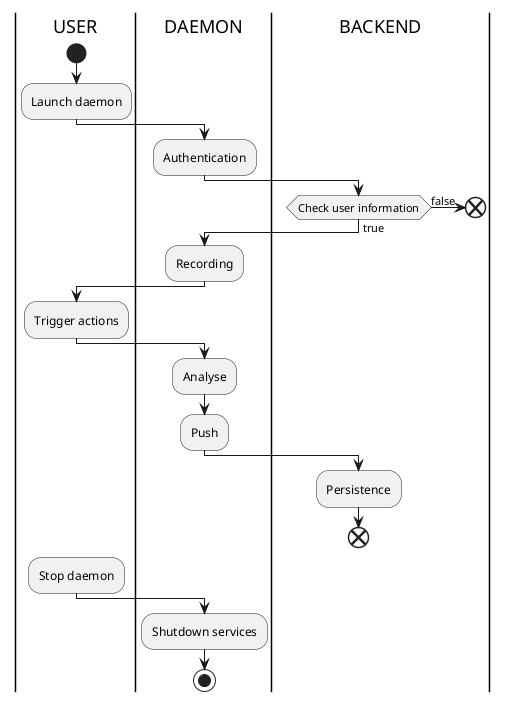 @startuml
|USER|
start
:Launch daemon;
|DAEMON|
:Authentication;
|BACKEND|
if (Check user information) then (true)
  |DAEMON|
  :Recording;
  |USER|
  :Trigger actions;
  |DAEMON|
  :Analyse;
  :Push;
  |BACKEND|
  :Persistence;
  end
else (false)
  |BACKEND|
  end
endif
|USER|
:Stop daemon;
|DAEMON|
:Shutdown services;
stop
@enduml